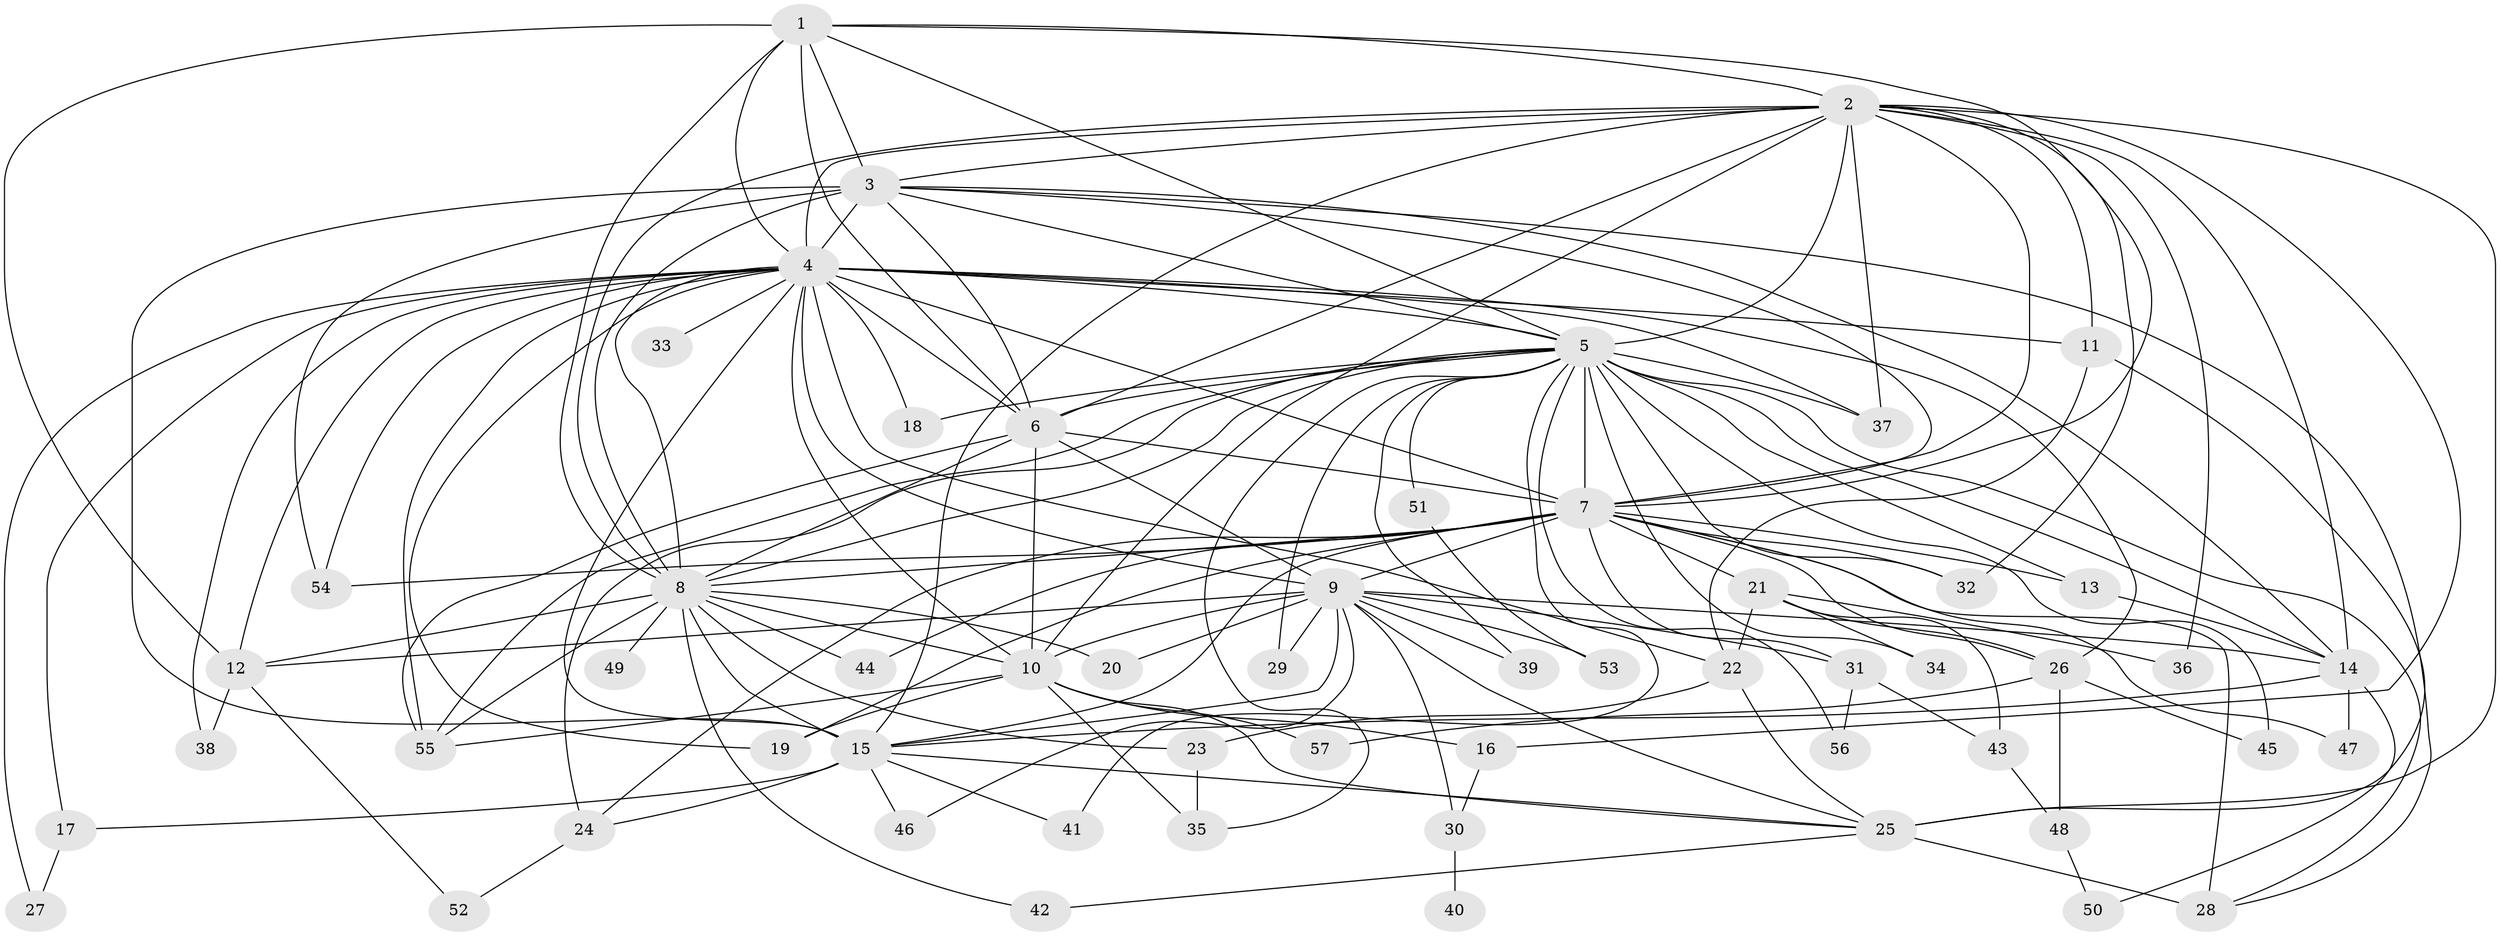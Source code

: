 // original degree distribution, {15: 0.008771929824561403, 19: 0.017543859649122806, 26: 0.008771929824561403, 29: 0.008771929824561403, 30: 0.008771929824561403, 18: 0.017543859649122806, 23: 0.008771929824561403, 20: 0.017543859649122806, 3: 0.21929824561403508, 2: 0.5614035087719298, 5: 0.017543859649122806, 4: 0.07017543859649122, 6: 0.03508771929824561}
// Generated by graph-tools (version 1.1) at 2025/35/03/09/25 02:35:12]
// undirected, 57 vertices, 152 edges
graph export_dot {
graph [start="1"]
  node [color=gray90,style=filled];
  1;
  2;
  3;
  4;
  5;
  6;
  7;
  8;
  9;
  10;
  11;
  12;
  13;
  14;
  15;
  16;
  17;
  18;
  19;
  20;
  21;
  22;
  23;
  24;
  25;
  26;
  27;
  28;
  29;
  30;
  31;
  32;
  33;
  34;
  35;
  36;
  37;
  38;
  39;
  40;
  41;
  42;
  43;
  44;
  45;
  46;
  47;
  48;
  49;
  50;
  51;
  52;
  53;
  54;
  55;
  56;
  57;
  1 -- 2 [weight=2.0];
  1 -- 3 [weight=2.0];
  1 -- 4 [weight=1.0];
  1 -- 5 [weight=2.0];
  1 -- 6 [weight=1.0];
  1 -- 7 [weight=2.0];
  1 -- 8 [weight=1.0];
  1 -- 12 [weight=5.0];
  2 -- 3 [weight=2.0];
  2 -- 4 [weight=2.0];
  2 -- 5 [weight=3.0];
  2 -- 6 [weight=3.0];
  2 -- 7 [weight=4.0];
  2 -- 8 [weight=3.0];
  2 -- 10 [weight=1.0];
  2 -- 11 [weight=3.0];
  2 -- 14 [weight=1.0];
  2 -- 15 [weight=3.0];
  2 -- 16 [weight=1.0];
  2 -- 25 [weight=2.0];
  2 -- 32 [weight=1.0];
  2 -- 36 [weight=1.0];
  2 -- 37 [weight=1.0];
  3 -- 4 [weight=1.0];
  3 -- 5 [weight=1.0];
  3 -- 6 [weight=1.0];
  3 -- 7 [weight=3.0];
  3 -- 8 [weight=1.0];
  3 -- 14 [weight=1.0];
  3 -- 15 [weight=12.0];
  3 -- 28 [weight=1.0];
  3 -- 54 [weight=1.0];
  4 -- 5 [weight=2.0];
  4 -- 6 [weight=2.0];
  4 -- 7 [weight=2.0];
  4 -- 8 [weight=1.0];
  4 -- 9 [weight=1.0];
  4 -- 10 [weight=2.0];
  4 -- 11 [weight=1.0];
  4 -- 12 [weight=1.0];
  4 -- 15 [weight=1.0];
  4 -- 17 [weight=1.0];
  4 -- 18 [weight=1.0];
  4 -- 19 [weight=1.0];
  4 -- 22 [weight=1.0];
  4 -- 26 [weight=1.0];
  4 -- 27 [weight=1.0];
  4 -- 33 [weight=1.0];
  4 -- 37 [weight=1.0];
  4 -- 38 [weight=1.0];
  4 -- 54 [weight=1.0];
  4 -- 55 [weight=1.0];
  5 -- 6 [weight=1.0];
  5 -- 7 [weight=2.0];
  5 -- 8 [weight=1.0];
  5 -- 13 [weight=1.0];
  5 -- 14 [weight=1.0];
  5 -- 18 [weight=1.0];
  5 -- 24 [weight=1.0];
  5 -- 28 [weight=1.0];
  5 -- 29 [weight=2.0];
  5 -- 32 [weight=1.0];
  5 -- 34 [weight=1.0];
  5 -- 35 [weight=1.0];
  5 -- 37 [weight=1.0];
  5 -- 39 [weight=1.0];
  5 -- 41 [weight=1.0];
  5 -- 45 [weight=1.0];
  5 -- 51 [weight=1.0];
  5 -- 55 [weight=1.0];
  5 -- 56 [weight=1.0];
  6 -- 7 [weight=2.0];
  6 -- 8 [weight=1.0];
  6 -- 9 [weight=1.0];
  6 -- 10 [weight=10.0];
  6 -- 55 [weight=1.0];
  7 -- 8 [weight=2.0];
  7 -- 9 [weight=2.0];
  7 -- 13 [weight=1.0];
  7 -- 15 [weight=2.0];
  7 -- 19 [weight=1.0];
  7 -- 21 [weight=2.0];
  7 -- 24 [weight=1.0];
  7 -- 26 [weight=1.0];
  7 -- 28 [weight=1.0];
  7 -- 31 [weight=1.0];
  7 -- 32 [weight=1.0];
  7 -- 44 [weight=1.0];
  7 -- 47 [weight=1.0];
  7 -- 54 [weight=1.0];
  8 -- 10 [weight=1.0];
  8 -- 12 [weight=1.0];
  8 -- 15 [weight=1.0];
  8 -- 20 [weight=1.0];
  8 -- 23 [weight=1.0];
  8 -- 42 [weight=1.0];
  8 -- 44 [weight=1.0];
  8 -- 49 [weight=1.0];
  8 -- 55 [weight=1.0];
  9 -- 10 [weight=4.0];
  9 -- 12 [weight=2.0];
  9 -- 14 [weight=1.0];
  9 -- 15 [weight=1.0];
  9 -- 20 [weight=1.0];
  9 -- 25 [weight=1.0];
  9 -- 29 [weight=1.0];
  9 -- 30 [weight=1.0];
  9 -- 31 [weight=1.0];
  9 -- 39 [weight=1.0];
  9 -- 46 [weight=1.0];
  9 -- 53 [weight=1.0];
  10 -- 16 [weight=1.0];
  10 -- 19 [weight=1.0];
  10 -- 25 [weight=1.0];
  10 -- 35 [weight=1.0];
  10 -- 55 [weight=1.0];
  10 -- 57 [weight=1.0];
  11 -- 22 [weight=1.0];
  11 -- 25 [weight=1.0];
  12 -- 38 [weight=1.0];
  12 -- 52 [weight=1.0];
  13 -- 14 [weight=1.0];
  14 -- 15 [weight=1.0];
  14 -- 47 [weight=1.0];
  14 -- 50 [weight=1.0];
  15 -- 17 [weight=1.0];
  15 -- 24 [weight=1.0];
  15 -- 25 [weight=1.0];
  15 -- 41 [weight=1.0];
  15 -- 46 [weight=1.0];
  16 -- 30 [weight=1.0];
  17 -- 27 [weight=1.0];
  21 -- 22 [weight=1.0];
  21 -- 26 [weight=1.0];
  21 -- 34 [weight=1.0];
  21 -- 36 [weight=1.0];
  21 -- 43 [weight=1.0];
  22 -- 23 [weight=1.0];
  22 -- 25 [weight=1.0];
  23 -- 35 [weight=1.0];
  24 -- 52 [weight=1.0];
  25 -- 28 [weight=2.0];
  25 -- 42 [weight=1.0];
  26 -- 45 [weight=1.0];
  26 -- 48 [weight=1.0];
  26 -- 57 [weight=1.0];
  30 -- 40 [weight=1.0];
  31 -- 43 [weight=1.0];
  31 -- 56 [weight=1.0];
  43 -- 48 [weight=1.0];
  48 -- 50 [weight=1.0];
  51 -- 53 [weight=1.0];
}
